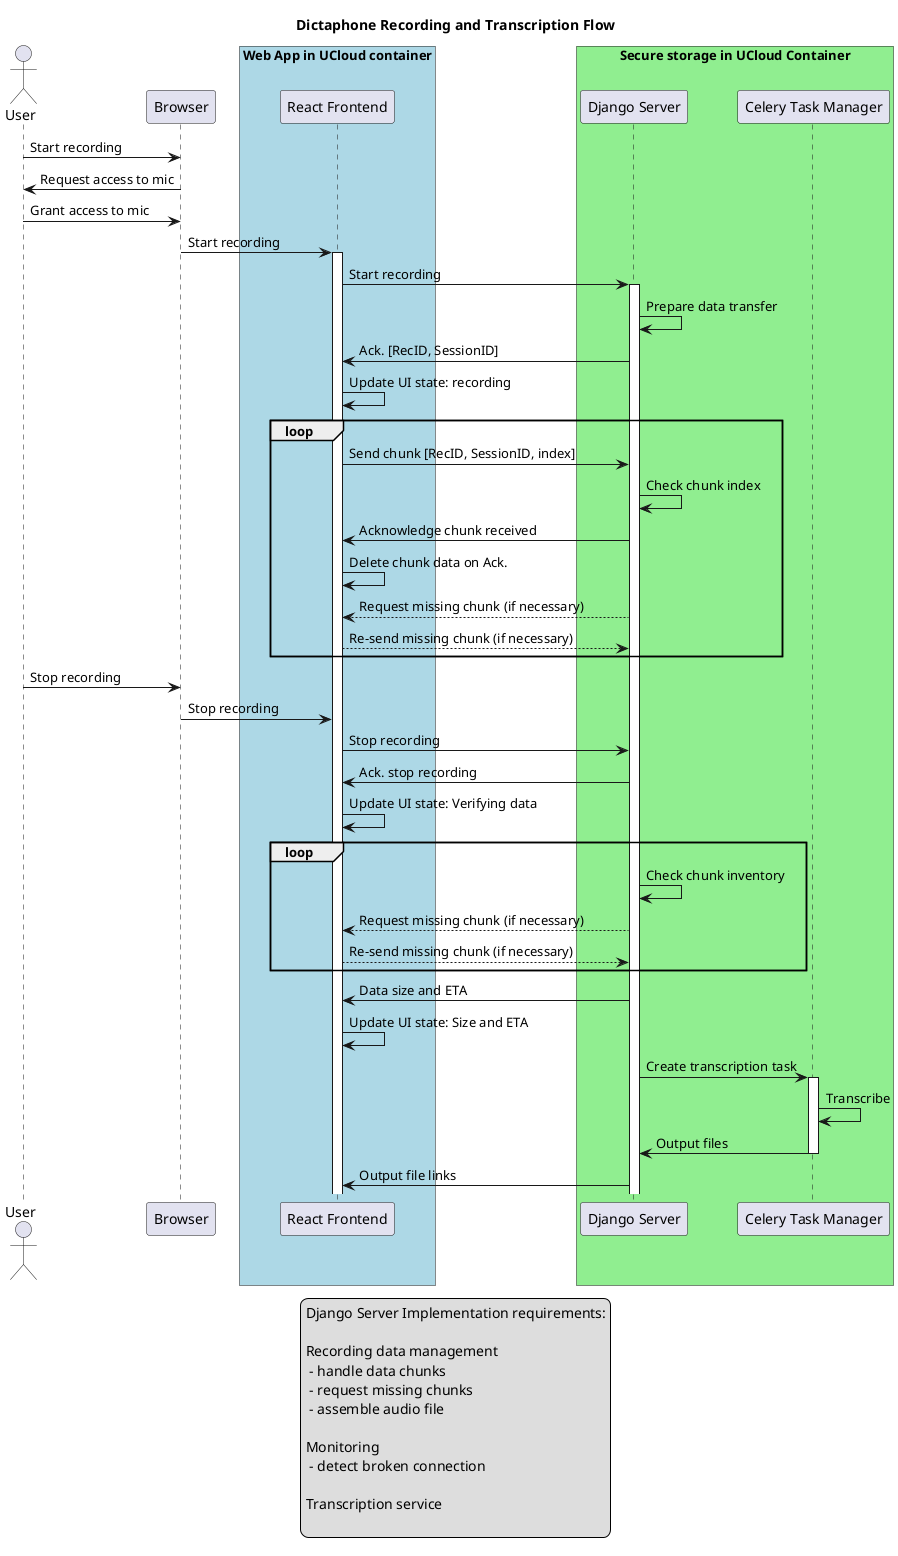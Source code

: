 @startuml
title Dictaphone Recording and Transcription Flow
actor User as U
participant "Browser" as BR
box "Web App in UCloud container" #LightBlue
participant "React Frontend" as RF
end box
box "Secure storage in UCloud Container" #LightGreen
participant "Django Server" as DS
participant "Celery Task Manager" as C
end box


U -> BR: Start recording
BR -> U: Request access to mic
U -> BR: Grant access to mic
BR -> RF: Start recording
activate RF
RF -> DS: Start recording
activate DS
DS -> DS: Prepare data transfer
DS -> RF: Ack. [RecID, SessionID]
RF -> RF: Update UI state: recording
loop
    RF -> DS: Send chunk [RecID, SessionID, index]
    DS -> DS: Check chunk index
    DS -> RF: Acknowledge chunk received
    RF -> RF: Delete chunk data on Ack.
    DS --> RF: Request missing chunk (if necessary)
    RF --> DS: Re-send missing chunk (if necessary)
end
U -> BR: Stop recording
BR -> RF: Stop recording
RF -> DS: Stop recording
DS -> RF: Ack. stop recording
RF -> RF: Update UI state: Verifying data
loop
DS -> DS: Check chunk inventory
DS --> RF: Request missing chunk (if necessary)
RF --> DS: Re-send missing chunk (if necessary)
end
DS -> RF: Data size and ETA
RF -> RF: Update UI state: Size and ETA
DS -> C: Create transcription task
activate C
C -> C: Transcribe
C -> DS: Output files
deactivate C
DS -> RF: Output file links

legend bottom
Django Server Implementation requirements:

Recording data management
 - handle data chunks
 - request missing chunks
 - assemble audio file

Monitoring
 - detect broken connection

Transcription service

endlegend


@enduml